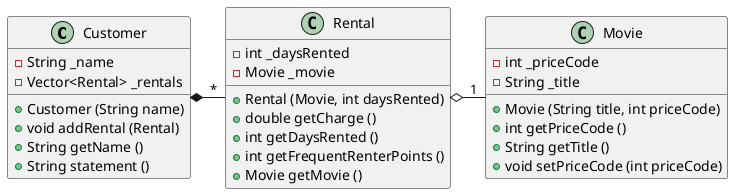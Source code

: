 @startuml
Customer *- "*" Rental
Rental   o- "1" Movie

class Customer {
    - String _name
    - Vector<Rental> _rentals
    + Customer (String name)
    + void addRental (Rental)
    + String getName ()
    + String statement ()
    }

class Rental {
    - int _daysRented
    - Movie _movie
    + Rental (Movie, int daysRented)
    + double getCharge ()
    + int getDaysRented ()
    + int getFrequentRenterPoints ()
    + Movie getMovie ()
    }

class Movie {
    - int _priceCode
    - String _title
    + Movie (String title, int priceCode)
    + int getPriceCode ()
    + String getTitle ()
    + void setPriceCode (int priceCode)
    }

@enduml
